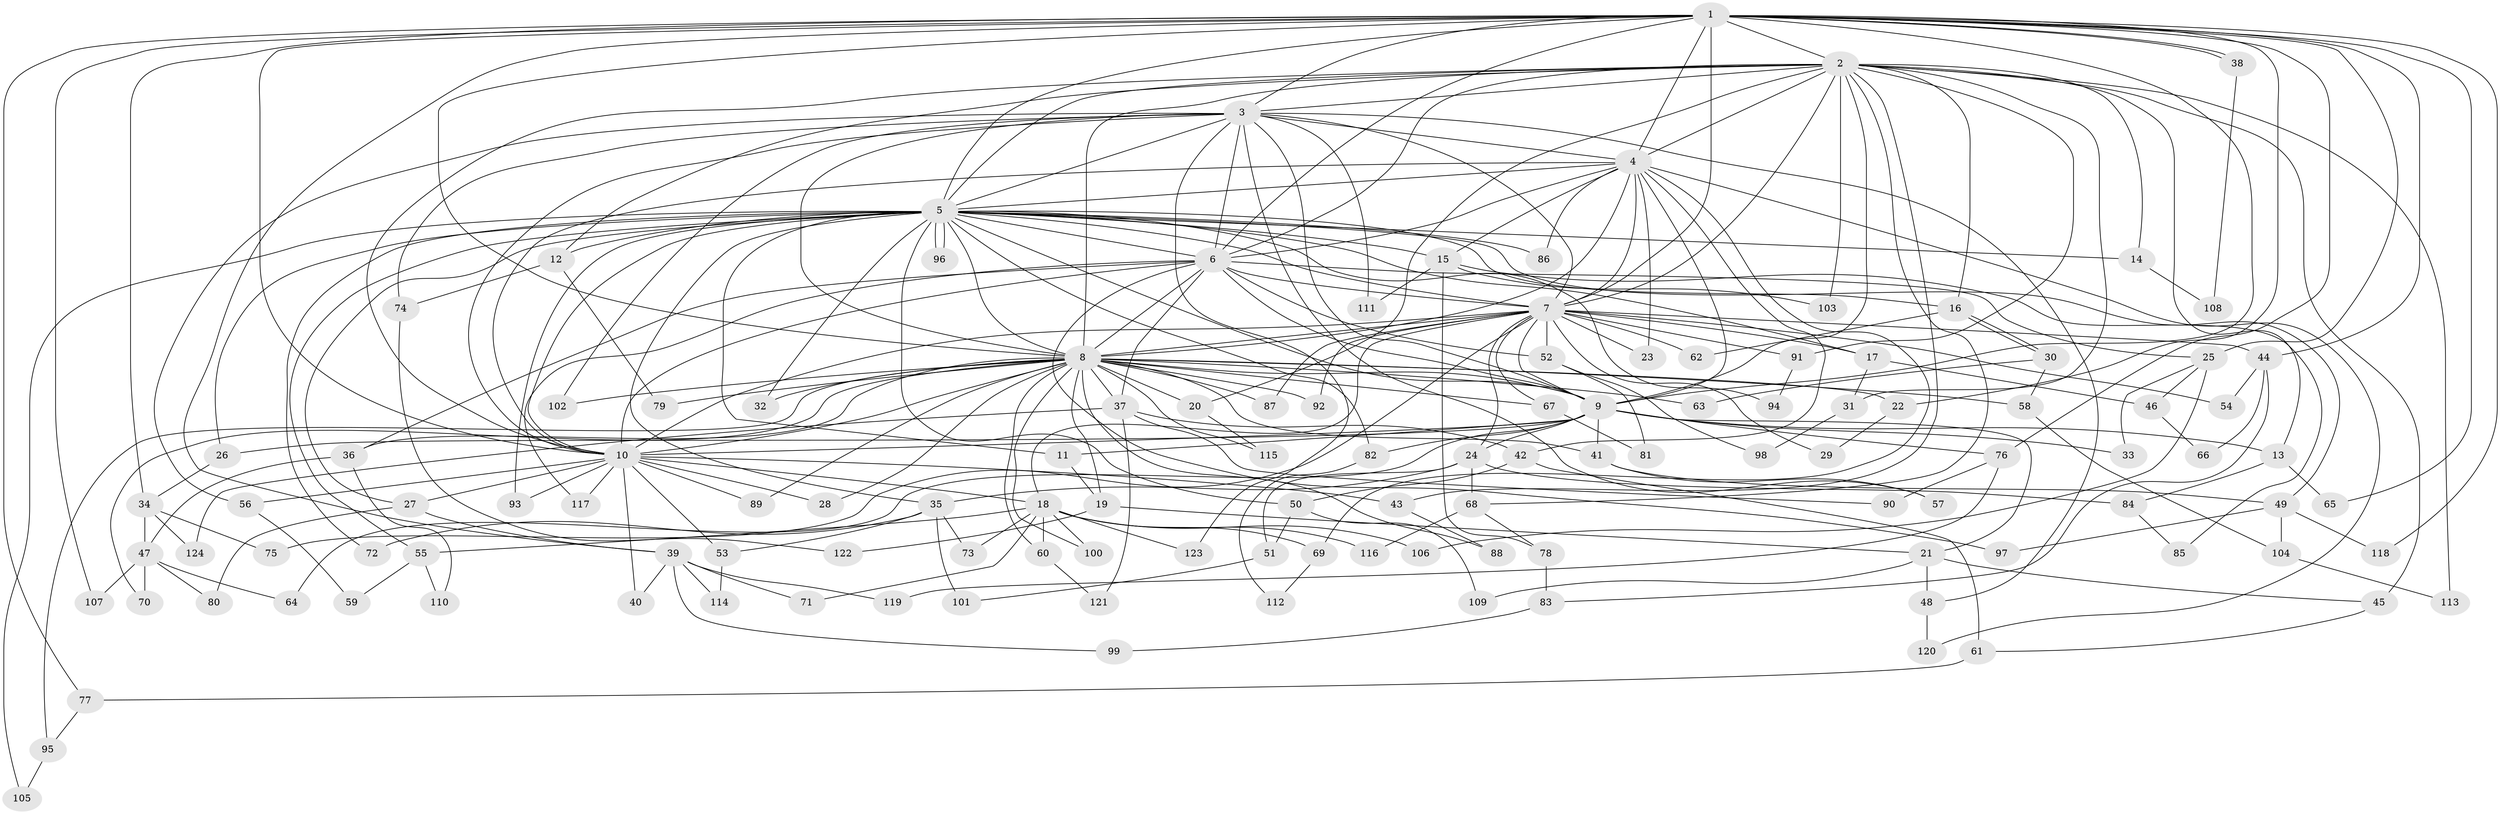 // coarse degree distribution, {34: 0.016129032258064516, 16: 0.016129032258064516, 13: 0.03225806451612903, 24: 0.016129032258064516, 17: 0.016129032258064516, 7: 0.04838709677419355, 8: 0.03225806451612903, 4: 0.06451612903225806, 3: 0.16129032258064516, 5: 0.08064516129032258, 2: 0.41935483870967744, 6: 0.08064516129032258, 1: 0.016129032258064516}
// Generated by graph-tools (version 1.1) at 2025/49/03/04/25 22:49:37]
// undirected, 124 vertices, 273 edges
graph export_dot {
  node [color=gray90,style=filled];
  1;
  2;
  3;
  4;
  5;
  6;
  7;
  8;
  9;
  10;
  11;
  12;
  13;
  14;
  15;
  16;
  17;
  18;
  19;
  20;
  21;
  22;
  23;
  24;
  25;
  26;
  27;
  28;
  29;
  30;
  31;
  32;
  33;
  34;
  35;
  36;
  37;
  38;
  39;
  40;
  41;
  42;
  43;
  44;
  45;
  46;
  47;
  48;
  49;
  50;
  51;
  52;
  53;
  54;
  55;
  56;
  57;
  58;
  59;
  60;
  61;
  62;
  63;
  64;
  65;
  66;
  67;
  68;
  69;
  70;
  71;
  72;
  73;
  74;
  75;
  76;
  77;
  78;
  79;
  80;
  81;
  82;
  83;
  84;
  85;
  86;
  87;
  88;
  89;
  90;
  91;
  92;
  93;
  94;
  95;
  96;
  97;
  98;
  99;
  100;
  101;
  102;
  103;
  104;
  105;
  106;
  107;
  108;
  109;
  110;
  111;
  112;
  113;
  114;
  115;
  116;
  117;
  118;
  119;
  120;
  121;
  122;
  123;
  124;
  1 -- 2;
  1 -- 3;
  1 -- 4;
  1 -- 5;
  1 -- 6;
  1 -- 7;
  1 -- 8;
  1 -- 9;
  1 -- 10;
  1 -- 22;
  1 -- 25;
  1 -- 34;
  1 -- 38;
  1 -- 38;
  1 -- 39;
  1 -- 44;
  1 -- 65;
  1 -- 76;
  1 -- 77;
  1 -- 107;
  1 -- 118;
  2 -- 3;
  2 -- 4;
  2 -- 5;
  2 -- 6;
  2 -- 7;
  2 -- 8;
  2 -- 9;
  2 -- 10;
  2 -- 12;
  2 -- 13;
  2 -- 14;
  2 -- 16;
  2 -- 20;
  2 -- 31;
  2 -- 43;
  2 -- 45;
  2 -- 68;
  2 -- 91;
  2 -- 103;
  2 -- 113;
  3 -- 4;
  3 -- 5;
  3 -- 6;
  3 -- 7;
  3 -- 8;
  3 -- 9;
  3 -- 10;
  3 -- 48;
  3 -- 56;
  3 -- 57;
  3 -- 74;
  3 -- 102;
  3 -- 111;
  3 -- 123;
  4 -- 5;
  4 -- 6;
  4 -- 7;
  4 -- 8;
  4 -- 9;
  4 -- 10;
  4 -- 15;
  4 -- 23;
  4 -- 42;
  4 -- 69;
  4 -- 86;
  4 -- 120;
  5 -- 6;
  5 -- 7;
  5 -- 8;
  5 -- 9;
  5 -- 10;
  5 -- 11;
  5 -- 12;
  5 -- 14;
  5 -- 15;
  5 -- 16;
  5 -- 17;
  5 -- 26;
  5 -- 27;
  5 -- 32;
  5 -- 35;
  5 -- 49;
  5 -- 50;
  5 -- 55;
  5 -- 72;
  5 -- 82;
  5 -- 86;
  5 -- 93;
  5 -- 94;
  5 -- 96;
  5 -- 96;
  5 -- 105;
  6 -- 7;
  6 -- 8;
  6 -- 9;
  6 -- 10;
  6 -- 25;
  6 -- 36;
  6 -- 37;
  6 -- 52;
  6 -- 97;
  6 -- 117;
  7 -- 8;
  7 -- 9;
  7 -- 10;
  7 -- 17;
  7 -- 18;
  7 -- 23;
  7 -- 24;
  7 -- 29;
  7 -- 44;
  7 -- 52;
  7 -- 54;
  7 -- 62;
  7 -- 67;
  7 -- 75;
  7 -- 87;
  7 -- 91;
  7 -- 92;
  8 -- 9;
  8 -- 10;
  8 -- 19;
  8 -- 20;
  8 -- 22;
  8 -- 28;
  8 -- 32;
  8 -- 36;
  8 -- 37;
  8 -- 41;
  8 -- 58;
  8 -- 60;
  8 -- 63;
  8 -- 67;
  8 -- 70;
  8 -- 79;
  8 -- 87;
  8 -- 88;
  8 -- 89;
  8 -- 92;
  8 -- 95;
  8 -- 100;
  8 -- 102;
  8 -- 115;
  9 -- 10;
  9 -- 11;
  9 -- 13;
  9 -- 21;
  9 -- 24;
  9 -- 26;
  9 -- 33;
  9 -- 41;
  9 -- 64;
  9 -- 76;
  9 -- 82;
  10 -- 18;
  10 -- 27;
  10 -- 28;
  10 -- 40;
  10 -- 43;
  10 -- 53;
  10 -- 56;
  10 -- 89;
  10 -- 93;
  10 -- 117;
  11 -- 19;
  12 -- 74;
  12 -- 79;
  13 -- 65;
  13 -- 84;
  14 -- 108;
  15 -- 78;
  15 -- 85;
  15 -- 103;
  15 -- 111;
  16 -- 30;
  16 -- 30;
  16 -- 62;
  17 -- 31;
  17 -- 46;
  18 -- 55;
  18 -- 60;
  18 -- 69;
  18 -- 71;
  18 -- 73;
  18 -- 100;
  18 -- 106;
  18 -- 116;
  18 -- 123;
  19 -- 21;
  19 -- 122;
  20 -- 115;
  21 -- 45;
  21 -- 48;
  21 -- 109;
  22 -- 29;
  24 -- 35;
  24 -- 51;
  24 -- 68;
  24 -- 84;
  25 -- 33;
  25 -- 46;
  25 -- 106;
  26 -- 34;
  27 -- 39;
  27 -- 80;
  30 -- 58;
  30 -- 63;
  31 -- 98;
  34 -- 47;
  34 -- 75;
  34 -- 124;
  35 -- 53;
  35 -- 72;
  35 -- 73;
  35 -- 101;
  36 -- 47;
  36 -- 110;
  37 -- 42;
  37 -- 90;
  37 -- 121;
  37 -- 124;
  38 -- 108;
  39 -- 40;
  39 -- 71;
  39 -- 99;
  39 -- 114;
  39 -- 119;
  41 -- 49;
  41 -- 57;
  42 -- 50;
  42 -- 61;
  43 -- 88;
  44 -- 54;
  44 -- 66;
  44 -- 83;
  45 -- 61;
  46 -- 66;
  47 -- 64;
  47 -- 70;
  47 -- 80;
  47 -- 107;
  48 -- 120;
  49 -- 97;
  49 -- 104;
  49 -- 118;
  50 -- 51;
  50 -- 109;
  51 -- 101;
  52 -- 81;
  52 -- 98;
  53 -- 114;
  55 -- 59;
  55 -- 110;
  56 -- 59;
  58 -- 104;
  60 -- 121;
  61 -- 77;
  67 -- 81;
  68 -- 78;
  68 -- 116;
  69 -- 112;
  74 -- 122;
  76 -- 90;
  76 -- 119;
  77 -- 95;
  78 -- 83;
  82 -- 112;
  83 -- 99;
  84 -- 85;
  91 -- 94;
  95 -- 105;
  104 -- 113;
}
